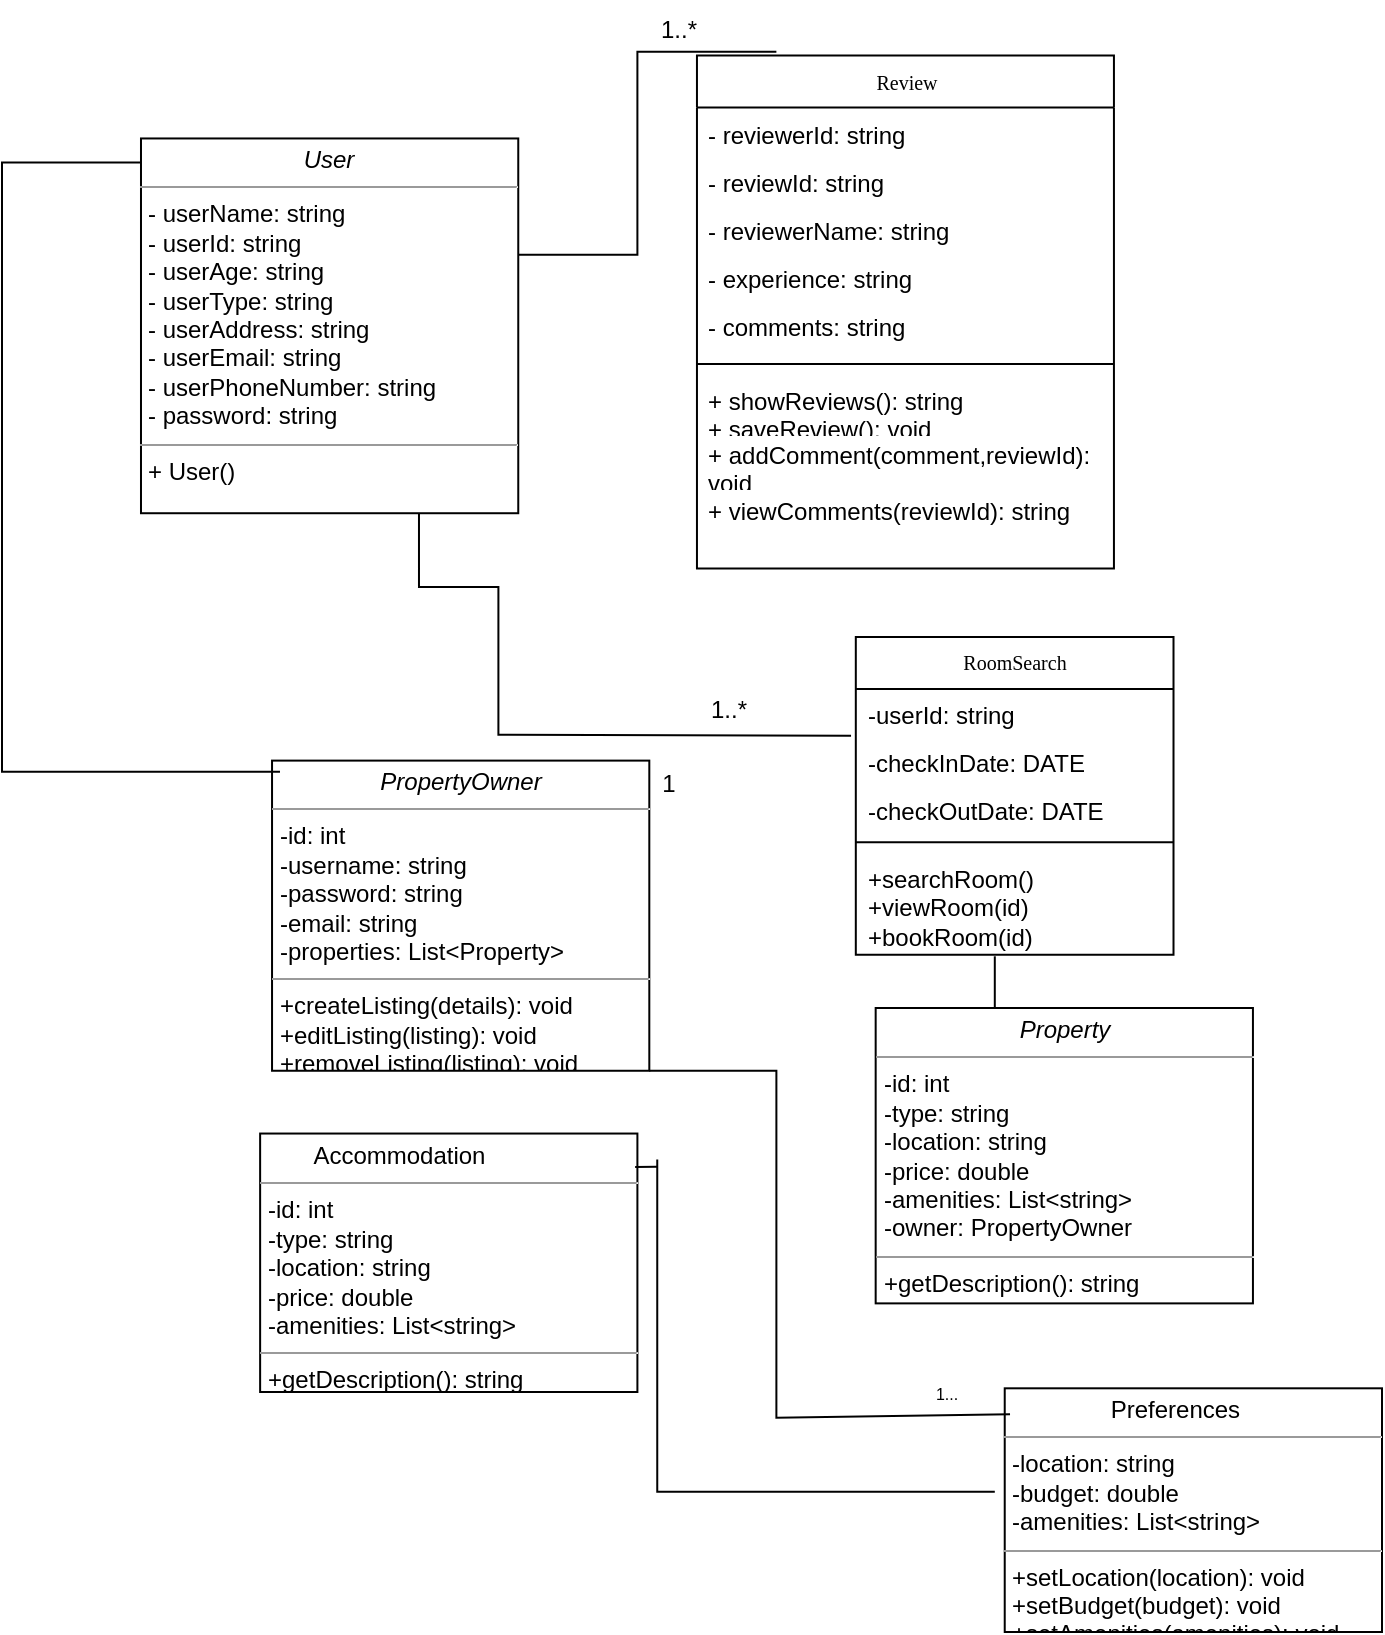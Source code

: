 <mxfile version="21.8.2" type="google">
  <diagram name="Page-1" id="c4acf3e9-155e-7222-9cf6-157b1a14988f">
    <mxGraphModel dx="2946" dy="653" grid="1" gridSize="10" guides="1" tooltips="1" connect="1" arrows="1" fold="1" page="1" pageScale="1" pageWidth="850" pageHeight="1100" background="none" math="0" shadow="0">
      <root>
        <mxCell id="0" />
        <mxCell id="1" parent="0" />
        <mxCell id="M8q9TsFmmqJ-js2aoNwE-6" value="" style="group" vertex="1" connectable="0" parent="1">
          <mxGeometry x="-1610" y="142" width="690" height="816" as="geometry" />
        </mxCell>
        <mxCell id="17acba5748e5396b-20" value="Review" style="swimlane;html=1;fontStyle=0;childLayout=stackLayout;horizontal=1;startSize=26;fillColor=none;horizontalStack=0;resizeParent=1;resizeLast=0;collapsible=1;marginBottom=0;swimlaneFillColor=#ffffff;rounded=0;shadow=0;comic=0;labelBackgroundColor=none;strokeWidth=1;fontFamily=Verdana;fontSize=10;align=center;" parent="M8q9TsFmmqJ-js2aoNwE-6" vertex="1">
          <mxGeometry x="347.482" y="27.692" width="208.489" height="256.615" as="geometry" />
        </mxCell>
        <mxCell id="17acba5748e5396b-21" value="- reviewerId: string" style="text;html=1;strokeColor=none;fillColor=none;align=left;verticalAlign=top;spacingLeft=4;spacingRight=4;whiteSpace=wrap;overflow=hidden;rotatable=0;points=[[0,0.5],[1,0.5]];portConstraint=eastwest;" parent="17acba5748e5396b-20" vertex="1">
          <mxGeometry y="26" width="208.489" height="24" as="geometry" />
        </mxCell>
        <mxCell id="HdKPJbry58FBYRkkMzXx-6" value="- reviewId: string" style="text;html=1;strokeColor=none;fillColor=none;align=left;verticalAlign=top;spacingLeft=4;spacingRight=4;whiteSpace=wrap;overflow=hidden;rotatable=0;points=[[0,0.5],[1,0.5]];portConstraint=eastwest;" parent="17acba5748e5396b-20" vertex="1">
          <mxGeometry y="50" width="208.489" height="24" as="geometry" />
        </mxCell>
        <mxCell id="17acba5748e5396b-24" value="- reviewerName: string" style="text;html=1;strokeColor=none;fillColor=none;align=left;verticalAlign=top;spacingLeft=4;spacingRight=4;whiteSpace=wrap;overflow=hidden;rotatable=0;points=[[0,0.5],[1,0.5]];portConstraint=eastwest;" parent="17acba5748e5396b-20" vertex="1">
          <mxGeometry y="74" width="208.489" height="24" as="geometry" />
        </mxCell>
        <mxCell id="17acba5748e5396b-26" value="- experience: string&lt;br&gt;-" style="text;html=1;strokeColor=none;fillColor=none;align=left;verticalAlign=top;spacingLeft=4;spacingRight=4;whiteSpace=wrap;overflow=hidden;rotatable=0;points=[[0,0.5],[1,0.5]];portConstraint=eastwest;" parent="17acba5748e5396b-20" vertex="1">
          <mxGeometry y="98" width="208.489" height="24" as="geometry" />
        </mxCell>
        <mxCell id="HdKPJbry58FBYRkkMzXx-3" value="- comments: string" style="text;html=1;strokeColor=none;fillColor=none;align=left;verticalAlign=top;spacingLeft=4;spacingRight=4;whiteSpace=wrap;overflow=hidden;rotatable=0;points=[[0,0.5],[1,0.5]];portConstraint=eastwest;" parent="17acba5748e5396b-20" vertex="1">
          <mxGeometry y="122" width="208.489" height="27.692" as="geometry" />
        </mxCell>
        <mxCell id="HdKPJbry58FBYRkkMzXx-5" value="" style="line;strokeWidth=1;rotatable=0;dashed=0;labelPosition=right;align=left;verticalAlign=middle;spacingTop=0;spacingLeft=6;points=[];portConstraint=eastwest;" parent="17acba5748e5396b-20" vertex="1">
          <mxGeometry y="149.692" width="208.489" height="9.231" as="geometry" />
        </mxCell>
        <mxCell id="HdKPJbry58FBYRkkMzXx-7" value="+ showReviews(): string&lt;br&gt;+ saveReview(): void" style="text;html=1;strokeColor=none;fillColor=none;align=left;verticalAlign=top;spacingLeft=4;spacingRight=4;whiteSpace=wrap;overflow=hidden;rotatable=0;points=[[0,0.5],[1,0.5]];portConstraint=eastwest;" parent="17acba5748e5396b-20" vertex="1">
          <mxGeometry y="158.923" width="208.489" height="27.692" as="geometry" />
        </mxCell>
        <mxCell id="HdKPJbry58FBYRkkMzXx-9" value="+ addComment(comment,reviewId): void" style="text;html=1;strokeColor=none;fillColor=none;align=left;verticalAlign=top;spacingLeft=4;spacingRight=4;whiteSpace=wrap;overflow=hidden;rotatable=0;points=[[0,0.5],[1,0.5]];portConstraint=eastwest;" parent="17acba5748e5396b-20" vertex="1">
          <mxGeometry y="186.615" width="208.489" height="27.692" as="geometry" />
        </mxCell>
        <mxCell id="HdKPJbry58FBYRkkMzXx-10" value="+ viewComments(reviewId): string" style="text;html=1;strokeColor=none;fillColor=none;align=left;verticalAlign=top;spacingLeft=4;spacingRight=4;whiteSpace=wrap;overflow=hidden;rotatable=0;points=[[0,0.5],[1,0.5]];portConstraint=eastwest;" parent="17acba5748e5396b-20" vertex="1">
          <mxGeometry y="214.308" width="208.489" height="27.692" as="geometry" />
        </mxCell>
        <mxCell id="17acba5748e5396b-30" value="RoomSearch" style="swimlane;html=1;fontStyle=0;childLayout=stackLayout;horizontal=1;startSize=26;fillColor=none;horizontalStack=0;resizeParent=1;resizeLast=0;collapsible=1;marginBottom=0;swimlaneFillColor=#ffffff;rounded=0;shadow=0;comic=0;labelBackgroundColor=none;strokeWidth=1;fontFamily=Verdana;fontSize=10;align=center;" parent="M8q9TsFmmqJ-js2aoNwE-6" vertex="1">
          <mxGeometry x="426.906" y="318.462" width="158.849" height="158.923" as="geometry" />
        </mxCell>
        <mxCell id="17acba5748e5396b-31" value="-userId: string" style="text;html=1;strokeColor=none;fillColor=none;align=left;verticalAlign=top;spacingLeft=4;spacingRight=4;whiteSpace=wrap;overflow=hidden;rotatable=0;points=[[0,0.5],[1,0.5]];portConstraint=eastwest;" parent="17acba5748e5396b-30" vertex="1">
          <mxGeometry y="26" width="158.849" height="24" as="geometry" />
        </mxCell>
        <mxCell id="17acba5748e5396b-32" value="-checkInDate: DATE" style="text;html=1;strokeColor=none;fillColor=none;align=left;verticalAlign=top;spacingLeft=4;spacingRight=4;whiteSpace=wrap;overflow=hidden;rotatable=0;points=[[0,0.5],[1,0.5]];portConstraint=eastwest;" parent="17acba5748e5396b-30" vertex="1">
          <mxGeometry y="50" width="158.849" height="24" as="geometry" />
        </mxCell>
        <mxCell id="17acba5748e5396b-33" value="-checkOutDate: DATE" style="text;html=1;strokeColor=none;fillColor=none;align=left;verticalAlign=top;spacingLeft=4;spacingRight=4;whiteSpace=wrap;overflow=hidden;rotatable=0;points=[[0,0.5],[1,0.5]];portConstraint=eastwest;" parent="17acba5748e5396b-30" vertex="1">
          <mxGeometry y="74" width="158.849" height="24" as="geometry" />
        </mxCell>
        <mxCell id="HdKPJbry58FBYRkkMzXx-14" value="" style="line;strokeWidth=1;rotatable=0;dashed=0;labelPosition=right;align=left;verticalAlign=middle;spacingTop=0;spacingLeft=6;points=[];portConstraint=eastwest;" parent="17acba5748e5396b-30" vertex="1">
          <mxGeometry y="98" width="158.849" height="9.231" as="geometry" />
        </mxCell>
        <mxCell id="HdKPJbry58FBYRkkMzXx-15" value="+searchRoom()&lt;br&gt;+viewRoom(id)&lt;br&gt;+bookRoom(id)" style="text;html=1;strokeColor=none;fillColor=none;align=left;verticalAlign=top;spacingLeft=4;spacingRight=4;whiteSpace=wrap;overflow=hidden;rotatable=0;points=[[0,0.5],[1,0.5]];portConstraint=eastwest;" parent="17acba5748e5396b-30" vertex="1">
          <mxGeometry y="107.231" width="158.849" height="51.692" as="geometry" />
        </mxCell>
        <mxCell id="74Z9YKGE02pyJSJ20Z6V-7" value="" style="endArrow=none;html=1;rounded=0;" edge="1" parent="17acba5748e5396b-30">
          <mxGeometry width="50" height="50" relative="1" as="geometry">
            <mxPoint x="69.496" y="187.385" as="sourcePoint" />
            <mxPoint x="69.496" y="159.692" as="targetPoint" />
          </mxGeometry>
        </mxCell>
        <mxCell id="5d2195bd80daf111-15" value="&lt;p style=&quot;margin:0px;margin-top:4px;text-align:center;&quot;&gt;&lt;i&gt;Property&lt;/i&gt;&lt;/p&gt;&lt;hr size=&quot;1&quot;&gt;&lt;p style=&quot;margin:0px;margin-left:4px;&quot;&gt; -id: int&lt;/p&gt;&lt;p style=&quot;margin:0px;margin-left:4px;&quot;&gt;-type: string&amp;nbsp;&lt;/p&gt;&lt;p style=&quot;margin:0px;margin-left:4px;&quot;&gt;-location: string&amp;nbsp;&lt;/p&gt;&lt;p style=&quot;margin:0px;margin-left:4px;&quot;&gt;-price: double&amp;nbsp;&lt;/p&gt;&lt;p style=&quot;margin:0px;margin-left:4px;&quot;&gt;-amenities: List&amp;lt;string&amp;gt;&amp;nbsp;&lt;/p&gt;&lt;p style=&quot;margin:0px;margin-left:4px;&quot;&gt;-owner: PropertyOwner &lt;br&gt;&lt;/p&gt;&lt;hr size=&quot;1&quot;&gt;&lt;p style=&quot;margin:0px;margin-left:4px;&quot;&gt;+getDescription(): string &lt;br&gt;&lt;/p&gt;" style="verticalAlign=top;align=left;overflow=fill;fontSize=12;fontFamily=Helvetica;html=1;rounded=0;shadow=0;comic=0;labelBackgroundColor=none;strokeWidth=1" parent="M8q9TsFmmqJ-js2aoNwE-6" vertex="1">
          <mxGeometry x="436.835" y="504" width="188.633" height="147.692" as="geometry" />
        </mxCell>
        <mxCell id="5d2195bd80daf111-18" value="&lt;p style=&quot;margin:0px;margin-top:4px;text-align:center;&quot;&gt;&lt;i&gt;User&lt;/i&gt;&lt;/p&gt;&lt;hr size=&quot;1&quot;&gt;&lt;p style=&quot;margin:0px;margin-left:4px;&quot;&gt;- userName: string&lt;br&gt;- userId: string&lt;/p&gt;&lt;p style=&quot;margin:0px;margin-left:4px;&quot;&gt;- userAge: string&lt;/p&gt;&lt;p style=&quot;margin:0px;margin-left:4px;&quot;&gt;- userType: string&lt;/p&gt;&lt;p style=&quot;margin:0px;margin-left:4px;&quot;&gt;- userAddress: string&lt;/p&gt;&lt;p style=&quot;margin:0px;margin-left:4px;&quot;&gt;- userEmail: string&lt;/p&gt;&lt;p style=&quot;margin:0px;margin-left:4px;&quot;&gt;- userPhoneNumber: string&lt;/p&gt;&lt;p style=&quot;margin:0px;margin-left:4px;&quot;&gt;- password: string&lt;/p&gt;&lt;hr size=&quot;1&quot;&gt;&lt;p style=&quot;margin:0px;margin-left:4px;&quot;&gt;+ User()&lt;br&gt;&lt;/p&gt;" style="verticalAlign=top;align=left;overflow=fill;fontSize=12;fontFamily=Helvetica;html=1;rounded=0;shadow=0;comic=0;labelBackgroundColor=none;strokeWidth=1" parent="M8q9TsFmmqJ-js2aoNwE-6" vertex="1">
          <mxGeometry x="69.496" y="69.231" width="188.633" height="187.385" as="geometry" />
        </mxCell>
        <mxCell id="alprreKKrc1qYEOiYAPb-7" value="&lt;p style=&quot;margin:0px;margin-top:4px;text-align:center;&quot;&gt;&lt;/p&gt;&lt;span style=&quot;white-space: pre;&quot;&gt;&#x9;&lt;/span&gt;&lt;span style=&quot;white-space: pre;&quot;&gt;&#x9;&lt;/span&gt;Preferences     &lt;hr size=&quot;1&quot;&gt;&lt;p style=&quot;margin:0px;margin-left:4px;&quot;&gt;-location: string&lt;/p&gt;&lt;p style=&quot;margin:0px;margin-left:4px;&quot;&gt;-budget: double&amp;nbsp;&lt;/p&gt;&lt;p style=&quot;margin:0px;margin-left:4px;&quot;&gt;-amenities: List&amp;lt;string&amp;gt; &lt;br&gt;&lt;/p&gt;&lt;hr size=&quot;1&quot;&gt;&lt;p style=&quot;margin:0px;margin-left:4px;&quot;&gt;+setLocation(location): void&amp;nbsp;&lt;/p&gt;&lt;p style=&quot;margin:0px;margin-left:4px;&quot;&gt;+setBudget(budget): void&amp;nbsp;&lt;/p&gt;&lt;p style=&quot;margin:0px;margin-left:4px;&quot;&gt;+setAmenities(amenities): void &lt;br&gt;&lt;/p&gt;" style="verticalAlign=top;align=left;overflow=fill;fontSize=12;fontFamily=Helvetica;html=1;rounded=0;shadow=0;comic=0;labelBackgroundColor=none;strokeWidth=1" parent="M8q9TsFmmqJ-js2aoNwE-6" vertex="1">
          <mxGeometry x="501.367" y="694.154" width="188.633" height="121.846" as="geometry" />
        </mxCell>
        <mxCell id="alprreKKrc1qYEOiYAPb-5" value="&lt;font style=&quot;font-size: 8px;&quot;&gt;1...&lt;/font&gt;" style="text;html=1;align=center;verticalAlign=middle;resizable=0;points=[];autosize=1;strokeColor=none;fillColor=none;" parent="M8q9TsFmmqJ-js2aoNwE-6" vertex="1">
          <mxGeometry x="456.691" y="681.231" width="30" height="30" as="geometry" />
        </mxCell>
        <mxCell id="HdKPJbry58FBYRkkMzXx-23" value="1..*" style="text;html=1;align=center;verticalAlign=middle;resizable=0;points=[];autosize=1;strokeColor=none;fillColor=none;" parent="M8q9TsFmmqJ-js2aoNwE-6" vertex="1">
          <mxGeometry x="317.698" width="40" height="30" as="geometry" />
        </mxCell>
        <mxCell id="HdKPJbry58FBYRkkMzXx-25" value="1..*" style="text;html=1;align=center;verticalAlign=middle;resizable=0;points=[];autosize=1;strokeColor=none;fillColor=none;" parent="M8q9TsFmmqJ-js2aoNwE-6" vertex="1">
          <mxGeometry x="342.518" y="339.692" width="40" height="30" as="geometry" />
        </mxCell>
        <mxCell id="M8q9TsFmmqJ-js2aoNwE-3" value="" style="endArrow=none;html=1;rounded=0;" edge="1" parent="M8q9TsFmmqJ-js2aoNwE-6">
          <mxGeometry width="50" height="50" relative="1" as="geometry">
            <mxPoint x="327.626" y="579.692" as="sourcePoint" />
            <mxPoint x="496.403" y="745.846" as="targetPoint" />
            <Array as="points">
              <mxPoint x="327.626" y="745.846" />
            </Array>
          </mxGeometry>
        </mxCell>
        <mxCell id="M8q9TsFmmqJ-js2aoNwE-4" value="" style="group" vertex="1" connectable="0" parent="M8q9TsFmmqJ-js2aoNwE-6">
          <mxGeometry x="129.065" y="376.615" width="218.417" height="319.385" as="geometry" />
        </mxCell>
        <mxCell id="alprreKKrc1qYEOiYAPb-2" value="&lt;p style=&quot;margin:0px;margin-top:4px;text-align:center;&quot;&gt;&lt;i&gt;PropertyOwner&lt;/i&gt;&lt;/p&gt;&lt;hr size=&quot;1&quot;&gt;&lt;p style=&quot;margin:0px;margin-left:4px;&quot;&gt;-id: int&amp;nbsp;&lt;/p&gt;&lt;p style=&quot;margin:0px;margin-left:4px;&quot;&gt;-username: string&amp;nbsp;&lt;/p&gt;&lt;p style=&quot;margin:0px;margin-left:4px;&quot;&gt;-password: string&amp;nbsp;&lt;/p&gt;&lt;p style=&quot;margin:0px;margin-left:4px;&quot;&gt;-email: string&amp;nbsp;&lt;/p&gt;&lt;p style=&quot;margin:0px;margin-left:4px;&quot;&gt;-properties: List&amp;lt;Property&amp;gt;&lt;br&gt;&lt;/p&gt;&lt;hr size=&quot;1&quot;&gt;&lt;p style=&quot;margin:0px;margin-left:4px;&quot;&gt; +createListing(details): void&amp;nbsp;&lt;/p&gt;&lt;p style=&quot;margin:0px;margin-left:4px;&quot;&gt;+editListing(listing): void&amp;nbsp;&lt;/p&gt;&lt;p style=&quot;margin:0px;margin-left:4px;&quot;&gt;+removeListing(listing): void&lt;br&gt;&lt;/p&gt;" style="verticalAlign=top;align=left;overflow=fill;fontSize=12;fontFamily=Helvetica;html=1;rounded=0;shadow=0;comic=0;labelBackgroundColor=none;strokeWidth=1" parent="M8q9TsFmmqJ-js2aoNwE-4" vertex="1">
          <mxGeometry x="5.957" y="3.692" width="188.633" height="155.077" as="geometry" />
        </mxCell>
        <mxCell id="alprreKKrc1qYEOiYAPb-4" value="1" style="text;html=1;align=center;verticalAlign=middle;resizable=0;points=[];autosize=1;strokeColor=none;fillColor=none;" parent="M8q9TsFmmqJ-js2aoNwE-4" vertex="1">
          <mxGeometry x="188.633" width="30" height="30" as="geometry" />
        </mxCell>
        <mxCell id="alprreKKrc1qYEOiYAPb-17" value="&lt;p style=&quot;margin:0px;margin-top:4px;text-align:center;&quot;&gt;&lt;/p&gt;&lt;span style=&quot;&quot;&gt;&lt;span style=&quot;&quot;&gt;&amp;nbsp;&amp;nbsp;&amp;nbsp;&amp;nbsp;&lt;/span&gt;&lt;/span&gt;&lt;span style=&quot;&quot;&gt;&lt;span style=&quot;&quot;&gt;&amp;nbsp;&amp;nbsp;&amp;nbsp;&amp;nbsp;&lt;/span&gt;&lt;/span&gt;Accommodation&lt;hr size=&quot;1&quot;&gt;&lt;p style=&quot;margin:0px;margin-left:4px;&quot;&gt;-id: int&amp;nbsp;&lt;/p&gt;&lt;p style=&quot;margin:0px;margin-left:4px;&quot;&gt;-type: string&amp;nbsp;&lt;/p&gt;&lt;p style=&quot;margin:0px;margin-left:4px;&quot;&gt;-location: string&amp;nbsp;&lt;/p&gt;&lt;p style=&quot;margin:0px;margin-left:4px;&quot;&gt;-price: double&amp;nbsp;&lt;/p&gt;&lt;p style=&quot;margin:0px;margin-left:4px;&quot;&gt;-amenities: List&amp;lt;string&amp;gt; &lt;br&gt;&lt;/p&gt;&lt;hr size=&quot;1&quot;&gt;&lt;p style=&quot;margin:0px;margin-left:4px;&quot;&gt;+getDescription(): string&lt;br&gt;&lt;/p&gt;" style="verticalAlign=top;align=left;overflow=fill;fontSize=12;fontFamily=Helvetica;html=1;rounded=0;shadow=0;comic=0;labelBackgroundColor=none;strokeWidth=1;container=1;" parent="M8q9TsFmmqJ-js2aoNwE-4" vertex="1">
          <mxGeometry y="190.154" width="188.633" height="129.231" as="geometry" />
        </mxCell>
        <mxCell id="M8q9TsFmmqJ-js2aoNwE-5" value="" style="endArrow=none;html=1;rounded=0;exitX=0.994;exitY=0.129;exitDx=0;exitDy=0;exitPerimeter=0;" edge="1" parent="alprreKKrc1qYEOiYAPb-17" source="alprreKKrc1qYEOiYAPb-17">
          <mxGeometry width="50" height="50" relative="1" as="geometry">
            <mxPoint x="178.705" y="68.308" as="sourcePoint" />
            <mxPoint x="198.561" y="16.615" as="targetPoint" />
          </mxGeometry>
        </mxCell>
        <mxCell id="74Z9YKGE02pyJSJ20Z6V-1" value="" style="endArrow=none;html=1;rounded=0;" edge="1" parent="M8q9TsFmmqJ-js2aoNwE-6">
          <mxGeometry width="50" height="50" relative="1" as="geometry">
            <mxPoint x="258.129" y="127.385" as="sourcePoint" />
            <mxPoint x="387.194" y="25.846" as="targetPoint" />
            <Array as="points">
              <mxPoint x="317.698" y="127.385" />
              <mxPoint x="317.698" y="44.308" />
              <mxPoint x="317.698" y="25.846" />
              <mxPoint x="387.194" y="25.846" />
            </Array>
          </mxGeometry>
        </mxCell>
        <mxCell id="74Z9YKGE02pyJSJ20Z6V-3" value="" style="endArrow=none;html=1;rounded=0;" edge="1" parent="M8q9TsFmmqJ-js2aoNwE-6">
          <mxGeometry width="50" height="50" relative="1" as="geometry">
            <mxPoint x="138.993" y="385.846" as="sourcePoint" />
            <mxPoint x="69.496" y="81.231" as="targetPoint" />
            <Array as="points">
              <mxPoint y="385.846" />
              <mxPoint y="182.769" />
              <mxPoint y="99.692" />
              <mxPoint y="81.231" />
              <mxPoint x="69.496" y="81.231" />
            </Array>
          </mxGeometry>
        </mxCell>
        <mxCell id="74Z9YKGE02pyJSJ20Z6V-5" value="" style="endArrow=none;html=1;rounded=0;exitX=-0.015;exitY=-0.023;exitDx=0;exitDy=0;exitPerimeter=0;" edge="1" parent="M8q9TsFmmqJ-js2aoNwE-6" source="17acba5748e5396b-32">
          <mxGeometry width="50" height="50" relative="1" as="geometry">
            <mxPoint x="248.201" y="376.615" as="sourcePoint" />
            <mxPoint x="208.489" y="284.308" as="targetPoint" />
            <Array as="points">
              <mxPoint x="248.201" y="367.385" />
              <mxPoint x="248.201" y="293.538" />
              <mxPoint x="208.489" y="293.538" />
              <mxPoint x="208.489" y="256.615" />
            </Array>
          </mxGeometry>
        </mxCell>
        <mxCell id="74Z9YKGE02pyJSJ20Z6V-8" value="" style="endArrow=none;html=1;rounded=0;entryX=1;entryY=1;entryDx=0;entryDy=0;exitX=0.014;exitY=0.106;exitDx=0;exitDy=0;exitPerimeter=0;" edge="1" parent="M8q9TsFmmqJ-js2aoNwE-6" source="alprreKKrc1qYEOiYAPb-7" target="alprreKKrc1qYEOiYAPb-2">
          <mxGeometry width="50" height="50" relative="1" as="geometry">
            <mxPoint x="387.194" y="727.385" as="sourcePoint" />
            <mxPoint x="387.194" y="496.615" as="targetPoint" />
            <Array as="points">
              <mxPoint x="387.194" y="708.923" />
              <mxPoint x="387.194" y="535.385" />
            </Array>
          </mxGeometry>
        </mxCell>
      </root>
    </mxGraphModel>
  </diagram>
</mxfile>
